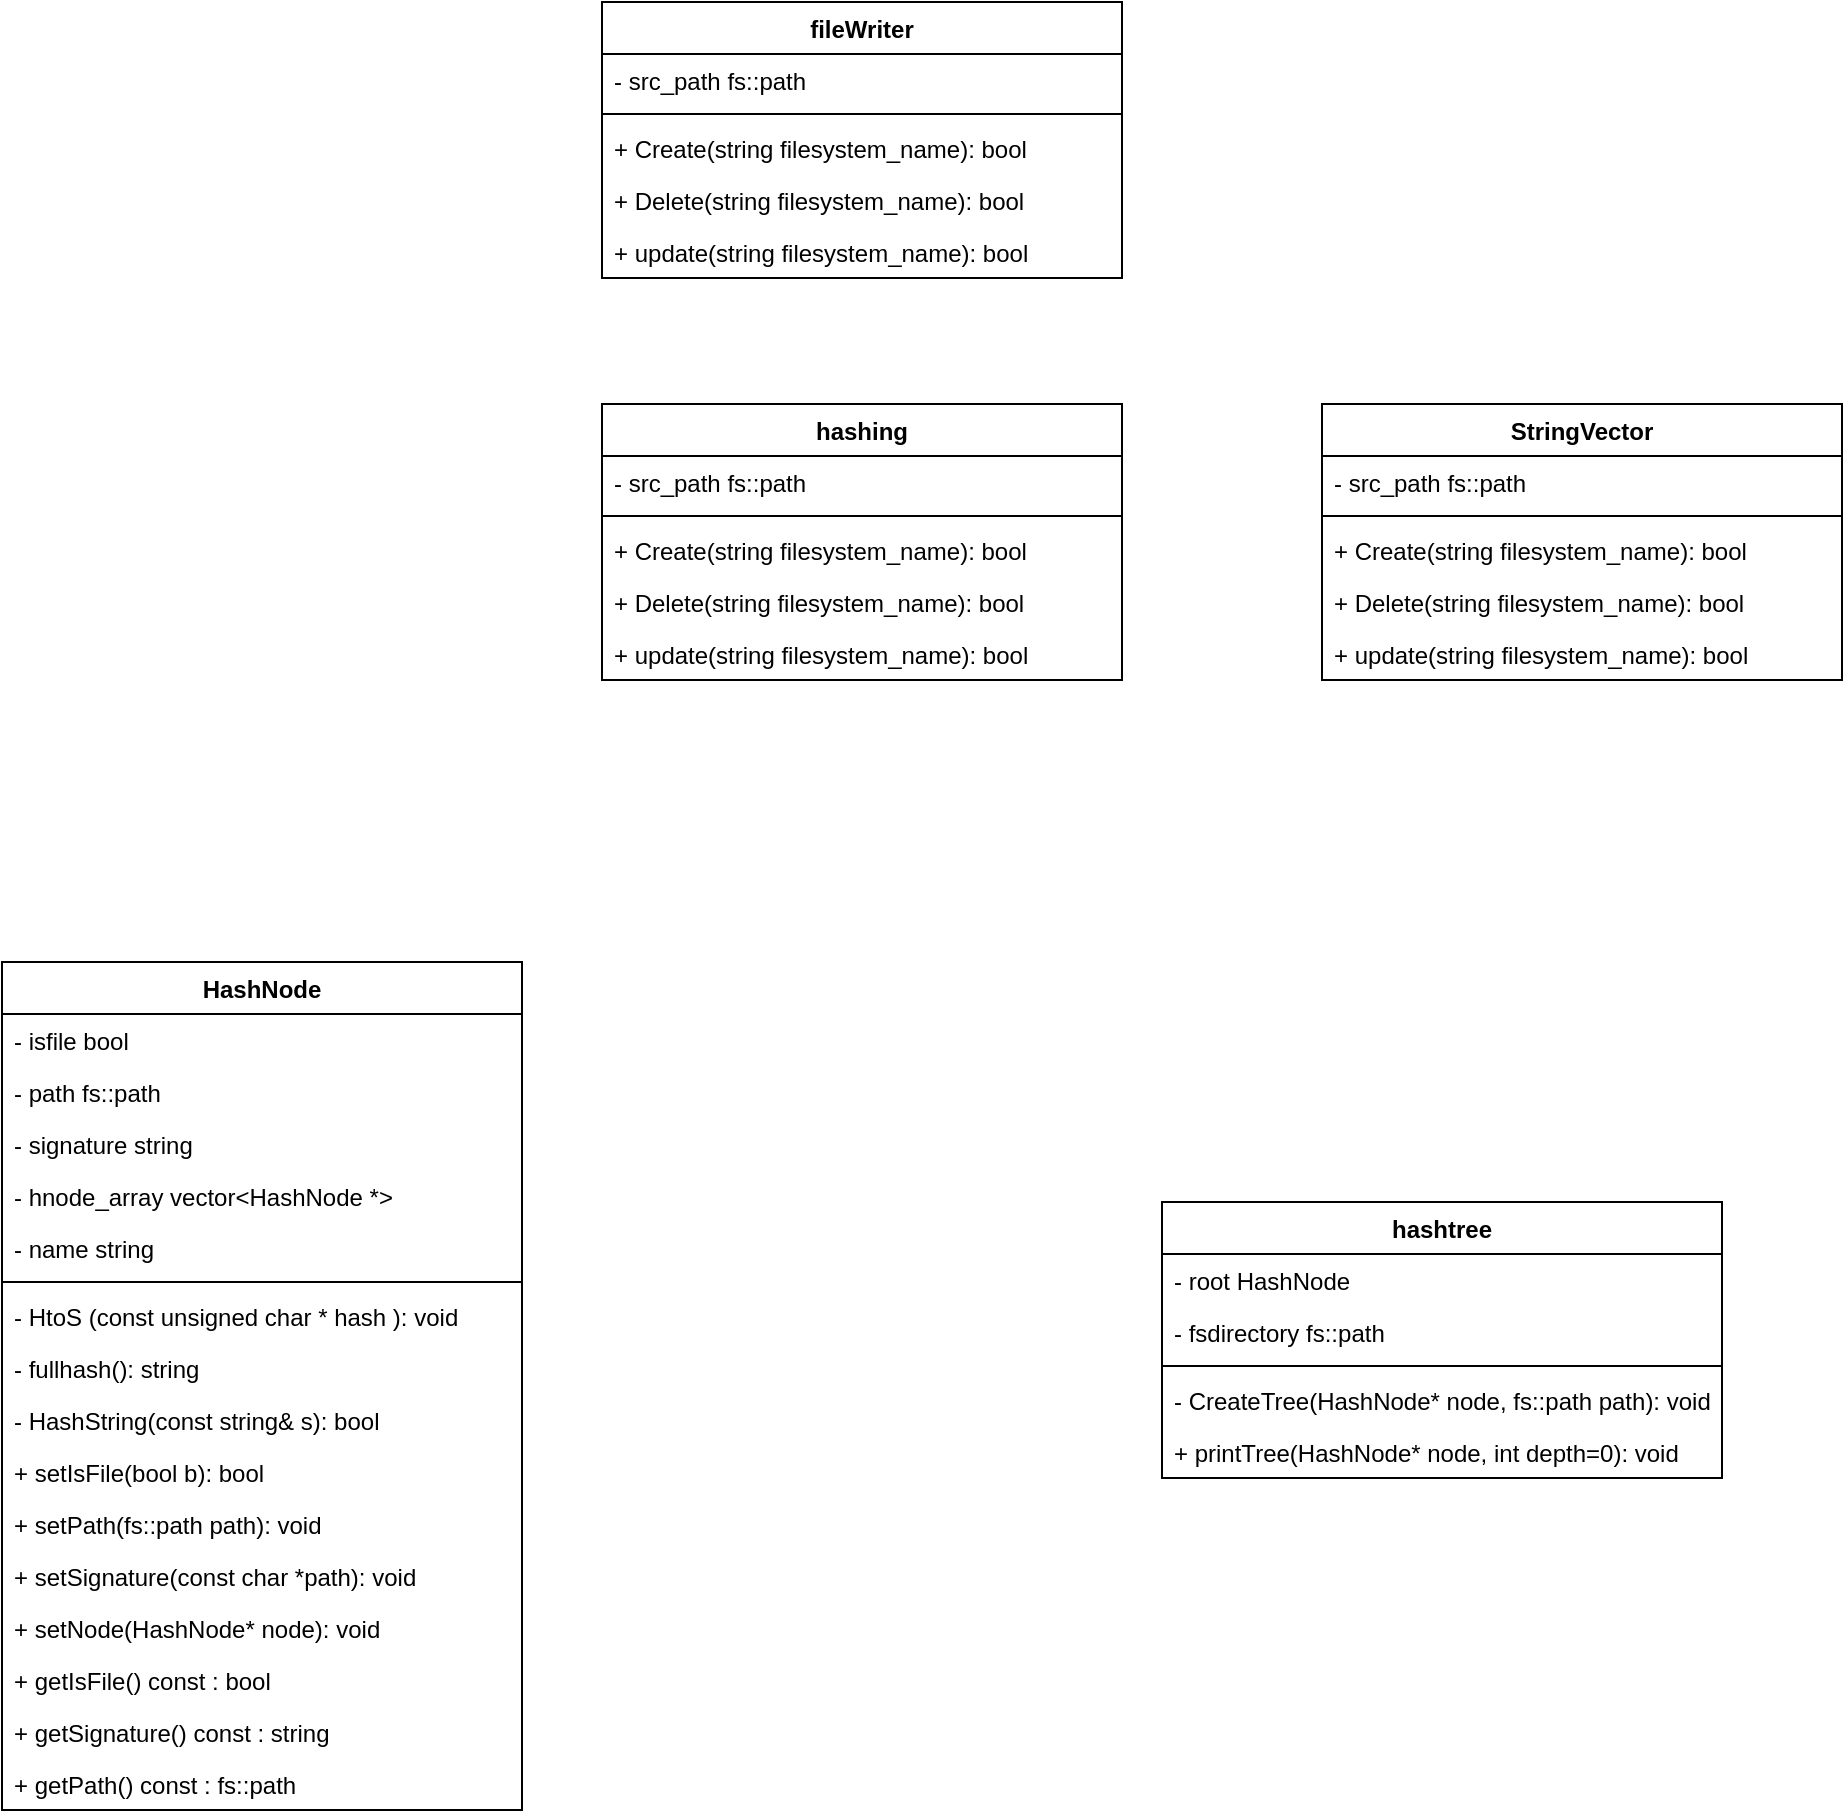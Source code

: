 <mxfile version="26.1.1">
  <diagram name="Page-1" id="80t52LJbAGnGbvyIK6xW">
    <mxGraphModel dx="737" dy="318" grid="1" gridSize="10" guides="1" tooltips="1" connect="1" arrows="1" fold="1" page="1" pageScale="1" pageWidth="3300" pageHeight="4681" math="0" shadow="0">
      <root>
        <mxCell id="0" />
        <mxCell id="1" parent="0" />
        <mxCell id="T-ztOBFdZPyea2kKap5X-1" value="&lt;div&gt;HashNode&lt;/div&gt;" style="swimlane;fontStyle=1;align=center;verticalAlign=top;childLayout=stackLayout;horizontal=1;startSize=26;horizontalStack=0;resizeParent=1;resizeParentMax=0;resizeLast=0;collapsible=1;marginBottom=0;whiteSpace=wrap;html=1;" parent="1" vertex="1">
          <mxGeometry x="1260" y="600" width="260" height="424" as="geometry" />
        </mxCell>
        <mxCell id="n_ILbymL3zQHqLycvMSJ-4" value="- isfile bool" style="text;strokeColor=none;fillColor=none;align=left;verticalAlign=top;spacingLeft=4;spacingRight=4;overflow=hidden;rotatable=0;points=[[0,0.5],[1,0.5]];portConstraint=eastwest;whiteSpace=wrap;html=1;" vertex="1" parent="T-ztOBFdZPyea2kKap5X-1">
          <mxGeometry y="26" width="260" height="26" as="geometry" />
        </mxCell>
        <mxCell id="T-ztOBFdZPyea2kKap5X-2" value="- path fs::path" style="text;strokeColor=none;fillColor=none;align=left;verticalAlign=top;spacingLeft=4;spacingRight=4;overflow=hidden;rotatable=0;points=[[0,0.5],[1,0.5]];portConstraint=eastwest;whiteSpace=wrap;html=1;" parent="T-ztOBFdZPyea2kKap5X-1" vertex="1">
          <mxGeometry y="52" width="260" height="26" as="geometry" />
        </mxCell>
        <mxCell id="T-ztOBFdZPyea2kKap5X-31" value="- signature string" style="text;strokeColor=none;fillColor=none;align=left;verticalAlign=top;spacingLeft=4;spacingRight=4;overflow=hidden;rotatable=0;points=[[0,0.5],[1,0.5]];portConstraint=eastwest;whiteSpace=wrap;html=1;" parent="T-ztOBFdZPyea2kKap5X-1" vertex="1">
          <mxGeometry y="78" width="260" height="26" as="geometry" />
        </mxCell>
        <mxCell id="T-ztOBFdZPyea2kKap5X-32" value="- hnode_array vector&amp;lt;HashNode *&amp;gt;" style="text;strokeColor=none;fillColor=none;align=left;verticalAlign=top;spacingLeft=4;spacingRight=4;overflow=hidden;rotatable=0;points=[[0,0.5],[1,0.5]];portConstraint=eastwest;whiteSpace=wrap;html=1;" parent="T-ztOBFdZPyea2kKap5X-1" vertex="1">
          <mxGeometry y="104" width="260" height="26" as="geometry" />
        </mxCell>
        <mxCell id="T-ztOBFdZPyea2kKap5X-33" value="- name string" style="text;strokeColor=none;fillColor=none;align=left;verticalAlign=top;spacingLeft=4;spacingRight=4;overflow=hidden;rotatable=0;points=[[0,0.5],[1,0.5]];portConstraint=eastwest;whiteSpace=wrap;html=1;" parent="T-ztOBFdZPyea2kKap5X-1" vertex="1">
          <mxGeometry y="130" width="260" height="26" as="geometry" />
        </mxCell>
        <mxCell id="T-ztOBFdZPyea2kKap5X-3" value="" style="line;strokeWidth=1;fillColor=none;align=left;verticalAlign=middle;spacingTop=-1;spacingLeft=3;spacingRight=3;rotatable=0;labelPosition=right;points=[];portConstraint=eastwest;strokeColor=inherit;" parent="T-ztOBFdZPyea2kKap5X-1" vertex="1">
          <mxGeometry y="156" width="260" height="8" as="geometry" />
        </mxCell>
        <mxCell id="T-ztOBFdZPyea2kKap5X-4" value="- HtoS (const unsigned char * hash ): void" style="text;strokeColor=none;fillColor=none;align=left;verticalAlign=top;spacingLeft=4;spacingRight=4;overflow=hidden;rotatable=0;points=[[0,0.5],[1,0.5]];portConstraint=eastwest;whiteSpace=wrap;html=1;" parent="T-ztOBFdZPyea2kKap5X-1" vertex="1">
          <mxGeometry y="164" width="260" height="26" as="geometry" />
        </mxCell>
        <mxCell id="T-ztOBFdZPyea2kKap5X-5" value="- fullhash(): string" style="text;strokeColor=none;fillColor=none;align=left;verticalAlign=top;spacingLeft=4;spacingRight=4;overflow=hidden;rotatable=0;points=[[0,0.5],[1,0.5]];portConstraint=eastwest;whiteSpace=wrap;html=1;" parent="T-ztOBFdZPyea2kKap5X-1" vertex="1">
          <mxGeometry y="190" width="260" height="26" as="geometry" />
        </mxCell>
        <mxCell id="T-ztOBFdZPyea2kKap5X-6" value="- HashString(const string&amp;amp; s): bool" style="text;strokeColor=none;fillColor=none;align=left;verticalAlign=top;spacingLeft=4;spacingRight=4;overflow=hidden;rotatable=0;points=[[0,0.5],[1,0.5]];portConstraint=eastwest;whiteSpace=wrap;html=1;" parent="T-ztOBFdZPyea2kKap5X-1" vertex="1">
          <mxGeometry y="216" width="260" height="26" as="geometry" />
        </mxCell>
        <mxCell id="n_ILbymL3zQHqLycvMSJ-5" value="+ setIsFile(bool b): bool" style="text;strokeColor=none;fillColor=none;align=left;verticalAlign=top;spacingLeft=4;spacingRight=4;overflow=hidden;rotatable=0;points=[[0,0.5],[1,0.5]];portConstraint=eastwest;whiteSpace=wrap;html=1;" vertex="1" parent="T-ztOBFdZPyea2kKap5X-1">
          <mxGeometry y="242" width="260" height="26" as="geometry" />
        </mxCell>
        <mxCell id="n_ILbymL3zQHqLycvMSJ-2" value="+ setPath(fs::path path): void" style="text;strokeColor=none;fillColor=none;align=left;verticalAlign=top;spacingLeft=4;spacingRight=4;overflow=hidden;rotatable=0;points=[[0,0.5],[1,0.5]];portConstraint=eastwest;whiteSpace=wrap;html=1;" vertex="1" parent="T-ztOBFdZPyea2kKap5X-1">
          <mxGeometry y="268" width="260" height="26" as="geometry" />
        </mxCell>
        <mxCell id="n_ILbymL3zQHqLycvMSJ-1" value="+ setSignature(const char *path): void" style="text;strokeColor=none;fillColor=none;align=left;verticalAlign=top;spacingLeft=4;spacingRight=4;overflow=hidden;rotatable=0;points=[[0,0.5],[1,0.5]];portConstraint=eastwest;whiteSpace=wrap;html=1;" vertex="1" parent="T-ztOBFdZPyea2kKap5X-1">
          <mxGeometry y="294" width="260" height="26" as="geometry" />
        </mxCell>
        <mxCell id="n_ILbymL3zQHqLycvMSJ-3" value="+ setNode(HashNode* node): void" style="text;strokeColor=none;fillColor=none;align=left;verticalAlign=top;spacingLeft=4;spacingRight=4;overflow=hidden;rotatable=0;points=[[0,0.5],[1,0.5]];portConstraint=eastwest;whiteSpace=wrap;html=1;" vertex="1" parent="T-ztOBFdZPyea2kKap5X-1">
          <mxGeometry y="320" width="260" height="26" as="geometry" />
        </mxCell>
        <mxCell id="n_ILbymL3zQHqLycvMSJ-7" value="+ getIsFile() const : bool" style="text;strokeColor=none;fillColor=none;align=left;verticalAlign=top;spacingLeft=4;spacingRight=4;overflow=hidden;rotatable=0;points=[[0,0.5],[1,0.5]];portConstraint=eastwest;whiteSpace=wrap;html=1;" vertex="1" parent="T-ztOBFdZPyea2kKap5X-1">
          <mxGeometry y="346" width="260" height="26" as="geometry" />
        </mxCell>
        <mxCell id="n_ILbymL3zQHqLycvMSJ-8" value="+ getSignature() const : string" style="text;strokeColor=none;fillColor=none;align=left;verticalAlign=top;spacingLeft=4;spacingRight=4;overflow=hidden;rotatable=0;points=[[0,0.5],[1,0.5]];portConstraint=eastwest;whiteSpace=wrap;html=1;" vertex="1" parent="T-ztOBFdZPyea2kKap5X-1">
          <mxGeometry y="372" width="260" height="26" as="geometry" />
        </mxCell>
        <mxCell id="n_ILbymL3zQHqLycvMSJ-9" value="+ getPath() const : fs::path" style="text;strokeColor=none;fillColor=none;align=left;verticalAlign=top;spacingLeft=4;spacingRight=4;overflow=hidden;rotatable=0;points=[[0,0.5],[1,0.5]];portConstraint=eastwest;whiteSpace=wrap;html=1;" vertex="1" parent="T-ztOBFdZPyea2kKap5X-1">
          <mxGeometry y="398" width="260" height="26" as="geometry" />
        </mxCell>
        <mxCell id="T-ztOBFdZPyea2kKap5X-7" value="&lt;div&gt;fileWriter&lt;/div&gt;" style="swimlane;fontStyle=1;align=center;verticalAlign=top;childLayout=stackLayout;horizontal=1;startSize=26;horizontalStack=0;resizeParent=1;resizeParentMax=0;resizeLast=0;collapsible=1;marginBottom=0;whiteSpace=wrap;html=1;" parent="1" vertex="1">
          <mxGeometry x="1560" y="120" width="260" height="138" as="geometry" />
        </mxCell>
        <mxCell id="T-ztOBFdZPyea2kKap5X-8" value="- src_path fs::path" style="text;strokeColor=none;fillColor=none;align=left;verticalAlign=top;spacingLeft=4;spacingRight=4;overflow=hidden;rotatable=0;points=[[0,0.5],[1,0.5]];portConstraint=eastwest;whiteSpace=wrap;html=1;" parent="T-ztOBFdZPyea2kKap5X-7" vertex="1">
          <mxGeometry y="26" width="260" height="26" as="geometry" />
        </mxCell>
        <mxCell id="T-ztOBFdZPyea2kKap5X-9" value="" style="line;strokeWidth=1;fillColor=none;align=left;verticalAlign=middle;spacingTop=-1;spacingLeft=3;spacingRight=3;rotatable=0;labelPosition=right;points=[];portConstraint=eastwest;strokeColor=inherit;" parent="T-ztOBFdZPyea2kKap5X-7" vertex="1">
          <mxGeometry y="52" width="260" height="8" as="geometry" />
        </mxCell>
        <mxCell id="T-ztOBFdZPyea2kKap5X-10" value="+ Create(string filesystem_name): bool" style="text;strokeColor=none;fillColor=none;align=left;verticalAlign=top;spacingLeft=4;spacingRight=4;overflow=hidden;rotatable=0;points=[[0,0.5],[1,0.5]];portConstraint=eastwest;whiteSpace=wrap;html=1;" parent="T-ztOBFdZPyea2kKap5X-7" vertex="1">
          <mxGeometry y="60" width="260" height="26" as="geometry" />
        </mxCell>
        <mxCell id="T-ztOBFdZPyea2kKap5X-11" value="+ Delete(string filesystem_name): bool" style="text;strokeColor=none;fillColor=none;align=left;verticalAlign=top;spacingLeft=4;spacingRight=4;overflow=hidden;rotatable=0;points=[[0,0.5],[1,0.5]];portConstraint=eastwest;whiteSpace=wrap;html=1;" parent="T-ztOBFdZPyea2kKap5X-7" vertex="1">
          <mxGeometry y="86" width="260" height="26" as="geometry" />
        </mxCell>
        <mxCell id="T-ztOBFdZPyea2kKap5X-12" value="+ update(string filesystem_name): bool" style="text;strokeColor=none;fillColor=none;align=left;verticalAlign=top;spacingLeft=4;spacingRight=4;overflow=hidden;rotatable=0;points=[[0,0.5],[1,0.5]];portConstraint=eastwest;whiteSpace=wrap;html=1;" parent="T-ztOBFdZPyea2kKap5X-7" vertex="1">
          <mxGeometry y="112" width="260" height="26" as="geometry" />
        </mxCell>
        <mxCell id="T-ztOBFdZPyea2kKap5X-13" value="&lt;div&gt;hashtree&lt;/div&gt;" style="swimlane;fontStyle=1;align=center;verticalAlign=top;childLayout=stackLayout;horizontal=1;startSize=26;horizontalStack=0;resizeParent=1;resizeParentMax=0;resizeLast=0;collapsible=1;marginBottom=0;whiteSpace=wrap;html=1;" parent="1" vertex="1">
          <mxGeometry x="1840" y="720" width="280" height="138" as="geometry" />
        </mxCell>
        <mxCell id="T-ztOBFdZPyea2kKap5X-14" value="- root HashNode" style="text;strokeColor=none;fillColor=none;align=left;verticalAlign=top;spacingLeft=4;spacingRight=4;overflow=hidden;rotatable=0;points=[[0,0.5],[1,0.5]];portConstraint=eastwest;whiteSpace=wrap;html=1;" parent="T-ztOBFdZPyea2kKap5X-13" vertex="1">
          <mxGeometry y="26" width="280" height="26" as="geometry" />
        </mxCell>
        <mxCell id="n_ILbymL3zQHqLycvMSJ-10" value="- fsdirectory fs::path" style="text;strokeColor=none;fillColor=none;align=left;verticalAlign=top;spacingLeft=4;spacingRight=4;overflow=hidden;rotatable=0;points=[[0,0.5],[1,0.5]];portConstraint=eastwest;whiteSpace=wrap;html=1;" vertex="1" parent="T-ztOBFdZPyea2kKap5X-13">
          <mxGeometry y="52" width="280" height="26" as="geometry" />
        </mxCell>
        <mxCell id="T-ztOBFdZPyea2kKap5X-15" value="" style="line;strokeWidth=1;fillColor=none;align=left;verticalAlign=middle;spacingTop=-1;spacingLeft=3;spacingRight=3;rotatable=0;labelPosition=right;points=[];portConstraint=eastwest;strokeColor=inherit;" parent="T-ztOBFdZPyea2kKap5X-13" vertex="1">
          <mxGeometry y="78" width="280" height="8" as="geometry" />
        </mxCell>
        <mxCell id="T-ztOBFdZPyea2kKap5X-16" value="- CreateTree(HashNode* node, fs::path path): void" style="text;strokeColor=none;fillColor=none;align=left;verticalAlign=top;spacingLeft=4;spacingRight=4;overflow=hidden;rotatable=0;points=[[0,0.5],[1,0.5]];portConstraint=eastwest;whiteSpace=wrap;html=1;" parent="T-ztOBFdZPyea2kKap5X-13" vertex="1">
          <mxGeometry y="86" width="280" height="26" as="geometry" />
        </mxCell>
        <mxCell id="T-ztOBFdZPyea2kKap5X-17" value="+ printTree(HashNode* node, int depth=0): void" style="text;strokeColor=none;fillColor=none;align=left;verticalAlign=top;spacingLeft=4;spacingRight=4;overflow=hidden;rotatable=0;points=[[0,0.5],[1,0.5]];portConstraint=eastwest;whiteSpace=wrap;html=1;" parent="T-ztOBFdZPyea2kKap5X-13" vertex="1">
          <mxGeometry y="112" width="280" height="26" as="geometry" />
        </mxCell>
        <mxCell id="T-ztOBFdZPyea2kKap5X-19" value="&lt;div&gt;hashing&lt;/div&gt;" style="swimlane;fontStyle=1;align=center;verticalAlign=top;childLayout=stackLayout;horizontal=1;startSize=26;horizontalStack=0;resizeParent=1;resizeParentMax=0;resizeLast=0;collapsible=1;marginBottom=0;whiteSpace=wrap;html=1;" parent="1" vertex="1">
          <mxGeometry x="1560" y="321" width="260" height="138" as="geometry" />
        </mxCell>
        <mxCell id="T-ztOBFdZPyea2kKap5X-20" value="- src_path fs::path" style="text;strokeColor=none;fillColor=none;align=left;verticalAlign=top;spacingLeft=4;spacingRight=4;overflow=hidden;rotatable=0;points=[[0,0.5],[1,0.5]];portConstraint=eastwest;whiteSpace=wrap;html=1;" parent="T-ztOBFdZPyea2kKap5X-19" vertex="1">
          <mxGeometry y="26" width="260" height="26" as="geometry" />
        </mxCell>
        <mxCell id="T-ztOBFdZPyea2kKap5X-21" value="" style="line;strokeWidth=1;fillColor=none;align=left;verticalAlign=middle;spacingTop=-1;spacingLeft=3;spacingRight=3;rotatable=0;labelPosition=right;points=[];portConstraint=eastwest;strokeColor=inherit;" parent="T-ztOBFdZPyea2kKap5X-19" vertex="1">
          <mxGeometry y="52" width="260" height="8" as="geometry" />
        </mxCell>
        <mxCell id="T-ztOBFdZPyea2kKap5X-22" value="+ Create(string filesystem_name): bool" style="text;strokeColor=none;fillColor=none;align=left;verticalAlign=top;spacingLeft=4;spacingRight=4;overflow=hidden;rotatable=0;points=[[0,0.5],[1,0.5]];portConstraint=eastwest;whiteSpace=wrap;html=1;" parent="T-ztOBFdZPyea2kKap5X-19" vertex="1">
          <mxGeometry y="60" width="260" height="26" as="geometry" />
        </mxCell>
        <mxCell id="T-ztOBFdZPyea2kKap5X-23" value="+ Delete(string filesystem_name): bool" style="text;strokeColor=none;fillColor=none;align=left;verticalAlign=top;spacingLeft=4;spacingRight=4;overflow=hidden;rotatable=0;points=[[0,0.5],[1,0.5]];portConstraint=eastwest;whiteSpace=wrap;html=1;" parent="T-ztOBFdZPyea2kKap5X-19" vertex="1">
          <mxGeometry y="86" width="260" height="26" as="geometry" />
        </mxCell>
        <mxCell id="T-ztOBFdZPyea2kKap5X-24" value="+ update(string filesystem_name): bool" style="text;strokeColor=none;fillColor=none;align=left;verticalAlign=top;spacingLeft=4;spacingRight=4;overflow=hidden;rotatable=0;points=[[0,0.5],[1,0.5]];portConstraint=eastwest;whiteSpace=wrap;html=1;" parent="T-ztOBFdZPyea2kKap5X-19" vertex="1">
          <mxGeometry y="112" width="260" height="26" as="geometry" />
        </mxCell>
        <mxCell id="T-ztOBFdZPyea2kKap5X-25" value="StringVector" style="swimlane;fontStyle=1;align=center;verticalAlign=top;childLayout=stackLayout;horizontal=1;startSize=26;horizontalStack=0;resizeParent=1;resizeParentMax=0;resizeLast=0;collapsible=1;marginBottom=0;whiteSpace=wrap;html=1;" parent="1" vertex="1">
          <mxGeometry x="1920" y="321" width="260" height="138" as="geometry" />
        </mxCell>
        <mxCell id="T-ztOBFdZPyea2kKap5X-26" value="- src_path fs::path" style="text;strokeColor=none;fillColor=none;align=left;verticalAlign=top;spacingLeft=4;spacingRight=4;overflow=hidden;rotatable=0;points=[[0,0.5],[1,0.5]];portConstraint=eastwest;whiteSpace=wrap;html=1;" parent="T-ztOBFdZPyea2kKap5X-25" vertex="1">
          <mxGeometry y="26" width="260" height="26" as="geometry" />
        </mxCell>
        <mxCell id="T-ztOBFdZPyea2kKap5X-27" value="" style="line;strokeWidth=1;fillColor=none;align=left;verticalAlign=middle;spacingTop=-1;spacingLeft=3;spacingRight=3;rotatable=0;labelPosition=right;points=[];portConstraint=eastwest;strokeColor=inherit;" parent="T-ztOBFdZPyea2kKap5X-25" vertex="1">
          <mxGeometry y="52" width="260" height="8" as="geometry" />
        </mxCell>
        <mxCell id="T-ztOBFdZPyea2kKap5X-28" value="+ Create(string filesystem_name): bool" style="text;strokeColor=none;fillColor=none;align=left;verticalAlign=top;spacingLeft=4;spacingRight=4;overflow=hidden;rotatable=0;points=[[0,0.5],[1,0.5]];portConstraint=eastwest;whiteSpace=wrap;html=1;" parent="T-ztOBFdZPyea2kKap5X-25" vertex="1">
          <mxGeometry y="60" width="260" height="26" as="geometry" />
        </mxCell>
        <mxCell id="T-ztOBFdZPyea2kKap5X-29" value="+ Delete(string filesystem_name): bool" style="text;strokeColor=none;fillColor=none;align=left;verticalAlign=top;spacingLeft=4;spacingRight=4;overflow=hidden;rotatable=0;points=[[0,0.5],[1,0.5]];portConstraint=eastwest;whiteSpace=wrap;html=1;" parent="T-ztOBFdZPyea2kKap5X-25" vertex="1">
          <mxGeometry y="86" width="260" height="26" as="geometry" />
        </mxCell>
        <mxCell id="T-ztOBFdZPyea2kKap5X-30" value="+ update(string filesystem_name): bool" style="text;strokeColor=none;fillColor=none;align=left;verticalAlign=top;spacingLeft=4;spacingRight=4;overflow=hidden;rotatable=0;points=[[0,0.5],[1,0.5]];portConstraint=eastwest;whiteSpace=wrap;html=1;" parent="T-ztOBFdZPyea2kKap5X-25" vertex="1">
          <mxGeometry y="112" width="260" height="26" as="geometry" />
        </mxCell>
      </root>
    </mxGraphModel>
  </diagram>
</mxfile>
